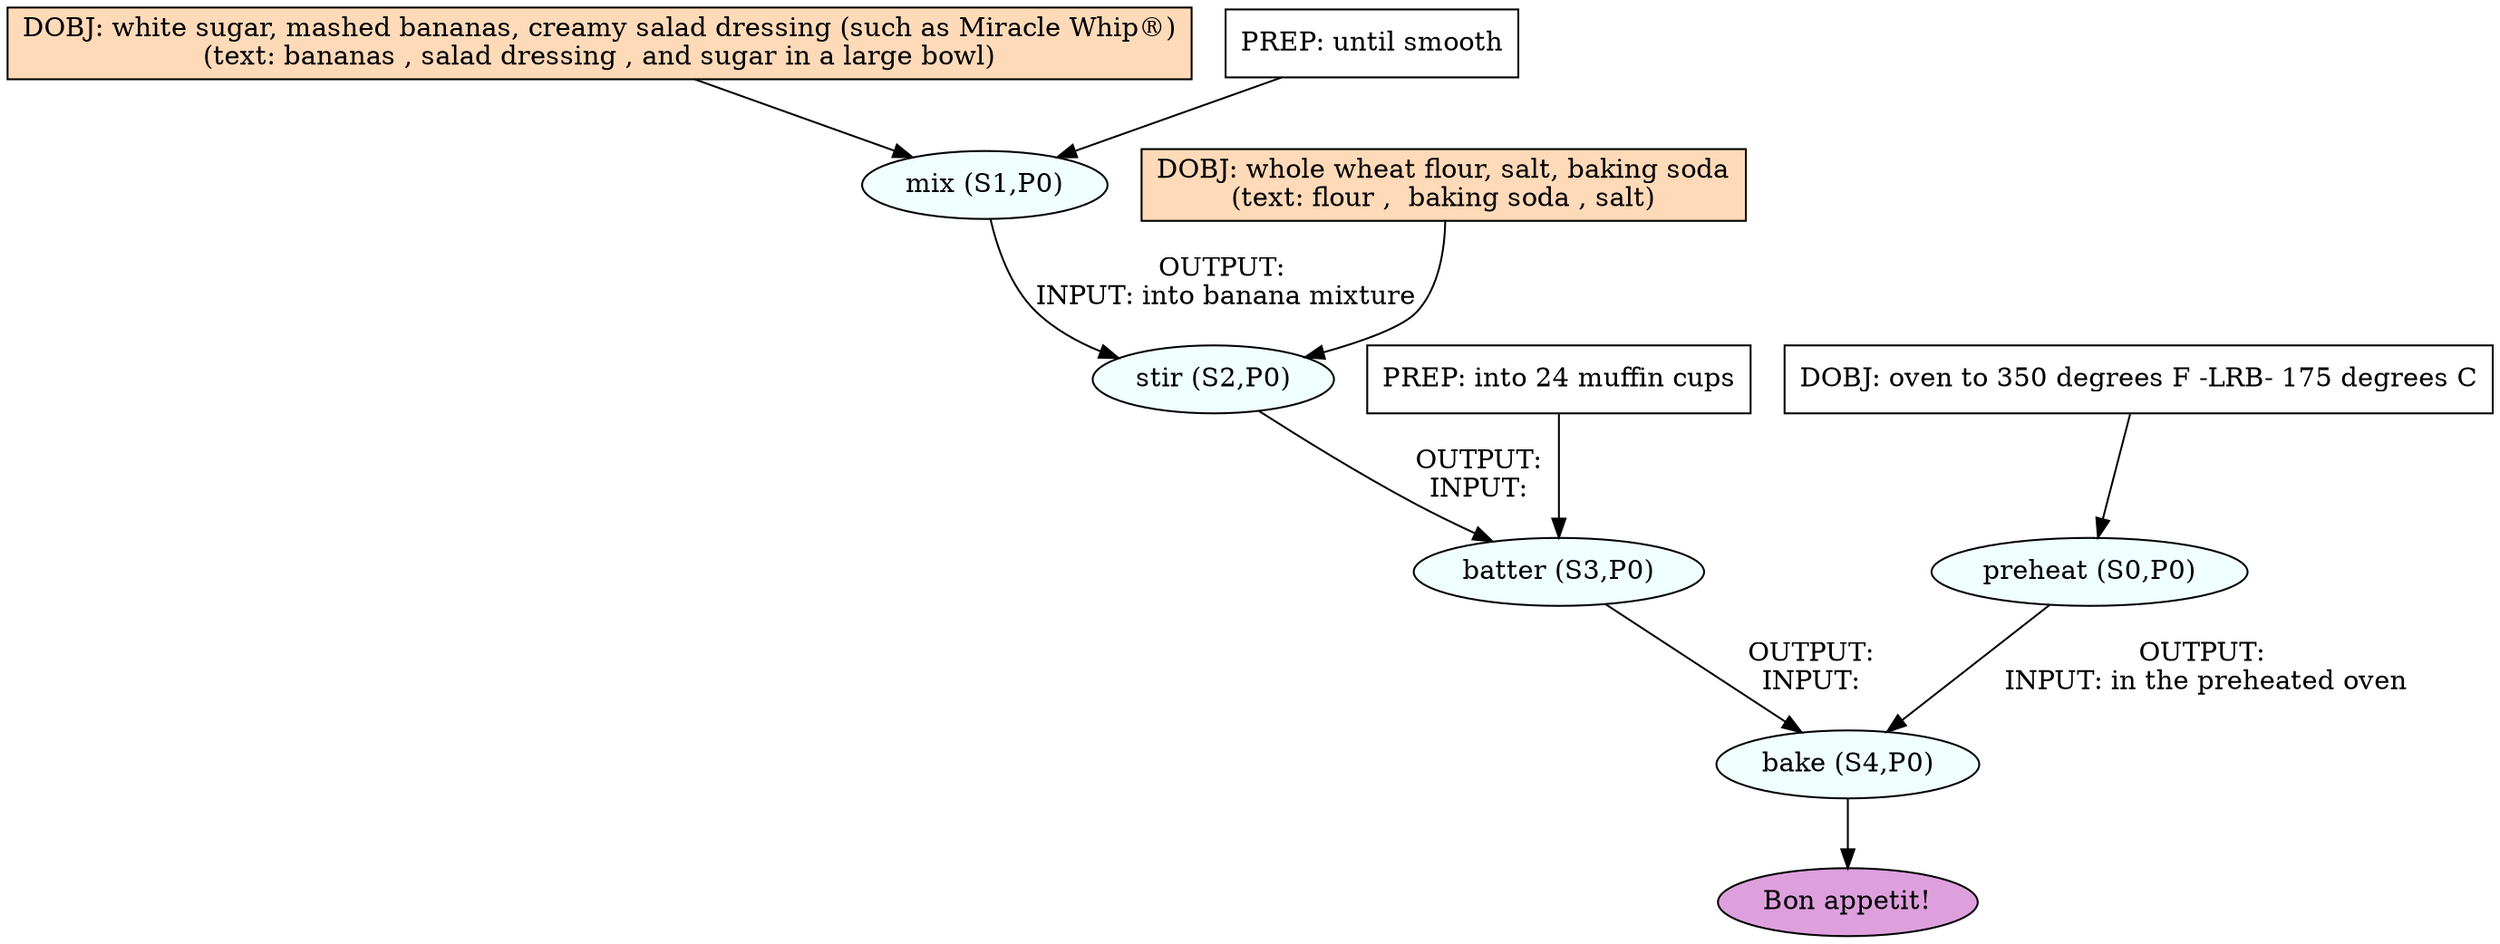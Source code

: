 digraph recipe {
E0[label="preheat (S0,P0)", shape=oval, style=filled, fillcolor=azure]
E1[label="mix (S1,P0)", shape=oval, style=filled, fillcolor=azure]
E2[label="stir (S2,P0)", shape=oval, style=filled, fillcolor=azure]
E3[label="batter (S3,P0)", shape=oval, style=filled, fillcolor=azure]
E4[label="bake (S4,P0)", shape=oval, style=filled, fillcolor=azure]
D1[label="DOBJ: white sugar, mashed bananas, creamy salad dressing (such as Miracle Whip®)
(text: bananas , salad dressing , and sugar in a large bowl)", shape=box, style=filled, fillcolor=peachpuff]
D1 -> E1
P1_0[label="PREP: until smooth", shape=box, style=filled, fillcolor=white]
P1_0 -> E1
D0[label="DOBJ: oven to 350 degrees F -LRB- 175 degrees C", shape=box, style=filled, fillcolor=white]
D0 -> E0
D2_ing[label="DOBJ: whole wheat flour, salt, baking soda
(text: flour ,  baking soda , salt)", shape=box, style=filled, fillcolor=peachpuff]
D2_ing -> E2
E1 -> E2 [label="OUTPUT: 
INPUT: into banana mixture"]
E2 -> E3 [label="OUTPUT: 
INPUT: "]
P3_0_0[label="PREP: into 24 muffin cups", shape=box, style=filled, fillcolor=white]
P3_0_0 -> E3
E3 -> E4 [label="OUTPUT: 
INPUT: "]
E0 -> E4 [label="OUTPUT: 
INPUT: in the preheated oven"]
EOR[label="Bon appetit!", shape=oval, style=filled, fillcolor=plum]
E4 -> EOR
}

